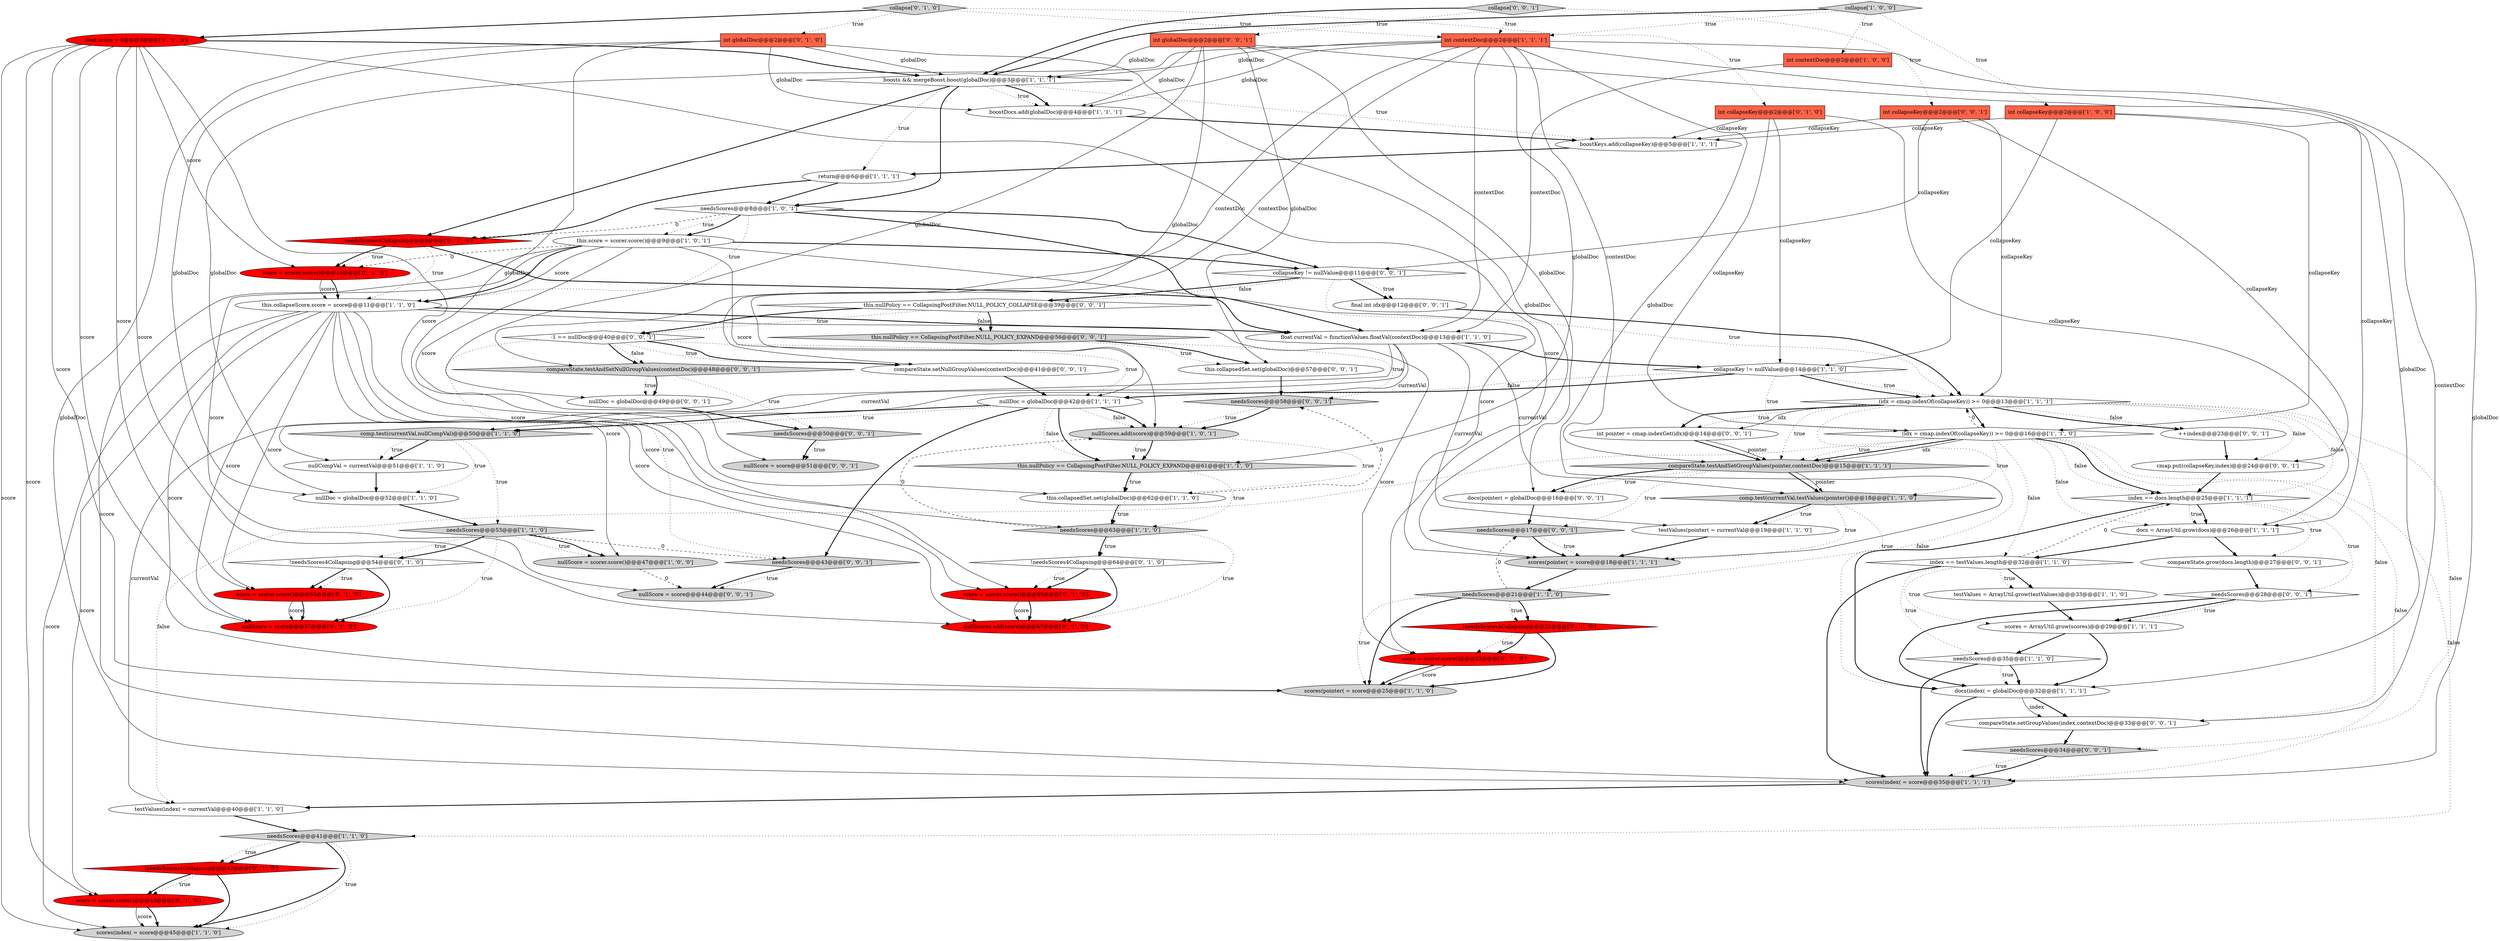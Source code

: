 digraph {
5 [style = filled, label = "this.score = scorer.score()@@@9@@@['1', '0', '1']", fillcolor = white, shape = ellipse image = "AAA0AAABBB1BBB"];
68 [style = filled, label = "collapseKey != nullValue@@@11@@@['0', '0', '1']", fillcolor = white, shape = diamond image = "AAA0AAABBB3BBB"];
63 [style = filled, label = "compareState.testAndSetNullGroupValues(contextDoc)@@@48@@@['0', '0', '1']", fillcolor = lightgray, shape = diamond image = "AAA0AAABBB3BBB"];
54 [style = filled, label = "int globalDoc@@@2@@@['0', '1', '0']", fillcolor = tomato, shape = box image = "AAA0AAABBB2BBB"];
20 [style = filled, label = "scores = ArrayUtil.grow(scores)@@@29@@@['1', '1', '1']", fillcolor = white, shape = ellipse image = "AAA0AAABBB1BBB"];
76 [style = filled, label = "++index@@@23@@@['0', '0', '1']", fillcolor = white, shape = ellipse image = "AAA0AAABBB3BBB"];
26 [style = filled, label = "scores(index( = score@@@35@@@['1', '1', '1']", fillcolor = lightgray, shape = ellipse image = "AAA0AAABBB1BBB"];
41 [style = filled, label = "testValues(pointer( = currentVal@@@19@@@['1', '1', '0']", fillcolor = white, shape = ellipse image = "AAA0AAABBB1BBB"];
19 [style = filled, label = "boosts && mergeBoost.boost(globalDoc)@@@3@@@['1', '1', '1']", fillcolor = white, shape = diamond image = "AAA0AAABBB1BBB"];
57 [style = filled, label = "!needsScores4Collapsing@@@64@@@['0', '1', '0']", fillcolor = white, shape = diamond image = "AAA0AAABBB2BBB"];
60 [style = filled, label = "nullDoc = globalDoc@@@49@@@['0', '0', '1']", fillcolor = white, shape = ellipse image = "AAA0AAABBB3BBB"];
8 [style = filled, label = "int collapseKey@@@2@@@['1', '0', '0']", fillcolor = tomato, shape = box image = "AAA0AAABBB1BBB"];
65 [style = filled, label = "needsScores@@@50@@@['0', '0', '1']", fillcolor = lightgray, shape = diamond image = "AAA0AAABBB3BBB"];
12 [style = filled, label = "nullDoc = globalDoc@@@52@@@['1', '1', '0']", fillcolor = white, shape = ellipse image = "AAA0AAABBB1BBB"];
61 [style = filled, label = "this.collapsedSet.set(globalDoc)@@@57@@@['0', '0', '1']", fillcolor = white, shape = ellipse image = "AAA0AAABBB3BBB"];
52 [style = filled, label = "score = scorer.score()@@@23@@@['0', '1', '0']", fillcolor = red, shape = ellipse image = "AAA1AAABBB2BBB"];
1 [style = filled, label = "nullDoc = globalDoc@@@42@@@['1', '1', '1']", fillcolor = white, shape = ellipse image = "AAA0AAABBB1BBB"];
7 [style = filled, label = "collapseKey != nullValue@@@14@@@['1', '1', '0']", fillcolor = white, shape = diamond image = "AAA0AAABBB1BBB"];
15 [style = filled, label = "int contextDoc@@@2@@@['1', '0', '0']", fillcolor = tomato, shape = box image = "AAA0AAABBB1BBB"];
2 [style = filled, label = "index == testValues.length@@@32@@@['1', '1', '0']", fillcolor = white, shape = diamond image = "AAA0AAABBB1BBB"];
3 [style = filled, label = "comp.test(currentVal,nullCompVal)@@@50@@@['1', '1', '0']", fillcolor = lightgray, shape = diamond image = "AAA0AAABBB1BBB"];
21 [style = filled, label = "scores(pointer( = score@@@18@@@['1', '1', '1']", fillcolor = lightgray, shape = ellipse image = "AAA0AAABBB1BBB"];
11 [style = filled, label = "scores(index( = score@@@45@@@['1', '1', '0']", fillcolor = lightgray, shape = ellipse image = "AAA0AAABBB1BBB"];
34 [style = filled, label = "docs(index( = globalDoc@@@32@@@['1', '1', '1']", fillcolor = white, shape = ellipse image = "AAA0AAABBB1BBB"];
37 [style = filled, label = "nullScores.add(score)@@@59@@@['1', '0', '1']", fillcolor = lightgray, shape = ellipse image = "AAA0AAABBB1BBB"];
46 [style = filled, label = "nullScores.add(score)@@@67@@@['0', '1', '0']", fillcolor = red, shape = ellipse image = "AAA1AAABBB2BBB"];
78 [style = filled, label = "needsScores@@@28@@@['0', '0', '1']", fillcolor = white, shape = diamond image = "AAA0AAABBB3BBB"];
62 [style = filled, label = "this.nullPolicy == CollapsingPostFilter.NULL_POLICY_EXPAND@@@56@@@['0', '0', '1']", fillcolor = lightgray, shape = diamond image = "AAA0AAABBB3BBB"];
79 [style = filled, label = "nullScore = score@@@44@@@['0', '0', '1']", fillcolor = lightgray, shape = ellipse image = "AAA0AAABBB3BBB"];
39 [style = filled, label = "(idx = cmap.indexOf(collapseKey)) >= 0@@@13@@@['1', '1', '1']", fillcolor = white, shape = diamond image = "AAA0AAABBB1BBB"];
83 [style = filled, label = "needsScores@@@58@@@['0', '0', '1']", fillcolor = lightgray, shape = diamond image = "AAA0AAABBB3BBB"];
42 [style = filled, label = "score = scorer.score()@@@65@@@['0', '1', '0']", fillcolor = red, shape = ellipse image = "AAA1AAABBB2BBB"];
25 [style = filled, label = "boostKeys.add(collapseKey)@@@5@@@['1', '1', '1']", fillcolor = white, shape = ellipse image = "AAA0AAABBB1BBB"];
51 [style = filled, label = "needsScores4Collapsing@@@9@@@['0', '1', '0']", fillcolor = red, shape = diamond image = "AAA1AAABBB2BBB"];
0 [style = filled, label = "needsScores@@@53@@@['1', '1', '0']", fillcolor = lightgray, shape = diamond image = "AAA0AAABBB1BBB"];
72 [style = filled, label = "-1 == nullDoc@@@40@@@['0', '0', '1']", fillcolor = white, shape = diamond image = "AAA0AAABBB3BBB"];
64 [style = filled, label = "needsScores@@@17@@@['0', '0', '1']", fillcolor = lightgray, shape = diamond image = "AAA0AAABBB3BBB"];
48 [style = filled, label = "score = scorer.score()@@@10@@@['0', '1', '0']", fillcolor = red, shape = ellipse image = "AAA1AAABBB2BBB"];
82 [style = filled, label = "nullScore = score@@@51@@@['0', '0', '1']", fillcolor = lightgray, shape = ellipse image = "AAA0AAABBB3BBB"];
10 [style = filled, label = "docs = ArrayUtil.grow(docs)@@@26@@@['1', '1', '1']", fillcolor = white, shape = ellipse image = "AAA0AAABBB1BBB"];
18 [style = filled, label = "int contextDoc@@@2@@@['1', '1', '1']", fillcolor = tomato, shape = box image = "AAA0AAABBB1BBB"];
43 [style = filled, label = "score = scorer.score()@@@43@@@['0', '1', '0']", fillcolor = red, shape = ellipse image = "AAA1AAABBB2BBB"];
73 [style = filled, label = "int collapseKey@@@2@@@['0', '0', '1']", fillcolor = tomato, shape = box image = "AAA0AAABBB3BBB"];
45 [style = filled, label = "!needsScores4Collapsing@@@54@@@['0', '1', '0']", fillcolor = white, shape = diamond image = "AAA0AAABBB2BBB"];
49 [style = filled, label = "int collapseKey@@@2@@@['0', '1', '0']", fillcolor = tomato, shape = box image = "AAA0AAABBB2BBB"];
29 [style = filled, label = "float currentVal = functionValues.floatVal(contextDoc)@@@13@@@['1', '1', '0']", fillcolor = white, shape = ellipse image = "AAA0AAABBB1BBB"];
32 [style = filled, label = "comp.test(currentVal,testValues(pointer()@@@18@@@['1', '1', '0']", fillcolor = lightgray, shape = diamond image = "AAA0AAABBB1BBB"];
58 [style = filled, label = "docs(pointer( = globalDoc@@@16@@@['0', '0', '1']", fillcolor = white, shape = ellipse image = "AAA0AAABBB3BBB"];
44 [style = filled, label = "collapse['0', '1', '0']", fillcolor = lightgray, shape = diamond image = "AAA0AAABBB2BBB"];
70 [style = filled, label = "compareState.setNullGroupValues(contextDoc)@@@41@@@['0', '0', '1']", fillcolor = white, shape = ellipse image = "AAA0AAABBB3BBB"];
81 [style = filled, label = "cmap.put(collapseKey,index)@@@24@@@['0', '0', '1']", fillcolor = white, shape = ellipse image = "AAA0AAABBB3BBB"];
35 [style = filled, label = "compareState.testAndSetGroupValues(pointer,contextDoc)@@@15@@@['1', '1', '1']", fillcolor = lightgray, shape = diamond image = "AAA0AAABBB1BBB"];
53 [style = filled, label = "nullScore = score@@@57@@@['0', '1', '0']", fillcolor = red, shape = ellipse image = "AAA1AAABBB2BBB"];
6 [style = filled, label = "this.collapseScore.score = score@@@11@@@['1', '1', '0']", fillcolor = white, shape = ellipse image = "AAA0AAABBB1BBB"];
66 [style = filled, label = "final int idx@@@12@@@['0', '0', '1']", fillcolor = white, shape = ellipse image = "AAA0AAABBB3BBB"];
69 [style = filled, label = "collapse['0', '0', '1']", fillcolor = lightgray, shape = diamond image = "AAA0AAABBB3BBB"];
9 [style = filled, label = "needsScores@@@35@@@['1', '1', '0']", fillcolor = white, shape = diamond image = "AAA0AAABBB1BBB"];
80 [style = filled, label = "compareState.setGroupValues(index,contextDoc)@@@33@@@['0', '0', '1']", fillcolor = white, shape = ellipse image = "AAA0AAABBB3BBB"];
31 [style = filled, label = "nullCompVal = currentVal@@@51@@@['1', '1', '0']", fillcolor = white, shape = ellipse image = "AAA0AAABBB1BBB"];
22 [style = filled, label = "nullScore = scorer.score()@@@47@@@['1', '0', '0']", fillcolor = lightgray, shape = ellipse image = "AAA0AAABBB1BBB"];
16 [style = filled, label = "needsScores@@@8@@@['1', '0', '1']", fillcolor = white, shape = diamond image = "AAA0AAABBB1BBB"];
71 [style = filled, label = "int pointer = cmap.indexGet(idx)@@@14@@@['0', '0', '1']", fillcolor = white, shape = ellipse image = "AAA0AAABBB3BBB"];
74 [style = filled, label = "this.nullPolicy == CollapsingPostFilter.NULL_POLICY_COLLAPSE@@@39@@@['0', '0', '1']", fillcolor = white, shape = diamond image = "AAA0AAABBB3BBB"];
67 [style = filled, label = "needsScores@@@34@@@['0', '0', '1']", fillcolor = lightgray, shape = diamond image = "AAA0AAABBB3BBB"];
55 [style = filled, label = "score = scorer.score()@@@55@@@['0', '1', '0']", fillcolor = red, shape = ellipse image = "AAA1AAABBB2BBB"];
27 [style = filled, label = "collapse['1', '0', '0']", fillcolor = lightgray, shape = diamond image = "AAA0AAABBB1BBB"];
33 [style = filled, label = "index == docs.length@@@25@@@['1', '1', '1']", fillcolor = white, shape = diamond image = "AAA0AAABBB1BBB"];
30 [style = filled, label = "this.nullPolicy == CollapsingPostFilter.NULL_POLICY_EXPAND@@@61@@@['1', '1', '0']", fillcolor = lightgray, shape = diamond image = "AAA0AAABBB1BBB"];
23 [style = filled, label = "needsScores@@@41@@@['1', '1', '0']", fillcolor = lightgray, shape = diamond image = "AAA0AAABBB1BBB"];
36 [style = filled, label = "(idx = cmap.indexOf(collapseKey)) >= 0@@@16@@@['1', '1', '0']", fillcolor = white, shape = diamond image = "AAA0AAABBB1BBB"];
50 [style = filled, label = "float score = 0@@@3@@@['0', '1', '0']", fillcolor = red, shape = ellipse image = "AAA1AAABBB2BBB"];
75 [style = filled, label = "compareState.grow(docs.length)@@@27@@@['0', '0', '1']", fillcolor = white, shape = ellipse image = "AAA0AAABBB3BBB"];
14 [style = filled, label = "testValues(index( = currentVal@@@40@@@['1', '1', '0']", fillcolor = white, shape = ellipse image = "AAA0AAABBB1BBB"];
56 [style = filled, label = "!needsScores4Collapsing@@@42@@@['0', '1', '0']", fillcolor = red, shape = diamond image = "AAA1AAABBB2BBB"];
28 [style = filled, label = "needsScores@@@21@@@['1', '1', '0']", fillcolor = lightgray, shape = diamond image = "AAA0AAABBB1BBB"];
13 [style = filled, label = "return@@@6@@@['1', '1', '1']", fillcolor = white, shape = ellipse image = "AAA0AAABBB1BBB"];
24 [style = filled, label = "this.collapsedSet.set(globalDoc)@@@62@@@['1', '1', '0']", fillcolor = white, shape = ellipse image = "AAA0AAABBB1BBB"];
17 [style = filled, label = "scores(pointer( = score@@@25@@@['1', '1', '0']", fillcolor = lightgray, shape = ellipse image = "AAA0AAABBB1BBB"];
40 [style = filled, label = "boostDocs.add(globalDoc)@@@4@@@['1', '1', '1']", fillcolor = white, shape = ellipse image = "AAA0AAABBB1BBB"];
77 [style = filled, label = "needsScores@@@43@@@['0', '0', '1']", fillcolor = lightgray, shape = diamond image = "AAA0AAABBB3BBB"];
47 [style = filled, label = "!needsScores4Collapsing@@@22@@@['0', '1', '0']", fillcolor = red, shape = diamond image = "AAA1AAABBB2BBB"];
4 [style = filled, label = "needsScores@@@63@@@['1', '1', '0']", fillcolor = lightgray, shape = diamond image = "AAA0AAABBB1BBB"];
38 [style = filled, label = "testValues = ArrayUtil.grow(testValues)@@@33@@@['1', '1', '0']", fillcolor = white, shape = ellipse image = "AAA0AAABBB1BBB"];
59 [style = filled, label = "int globalDoc@@@2@@@['0', '0', '1']", fillcolor = tomato, shape = box image = "AAA0AAABBB3BBB"];
19->40 [style = dotted, label="true"];
83->37 [style = dotted, label="true"];
18->80 [style = solid, label="contextDoc"];
6->43 [style = solid, label="score"];
32->28 [style = dotted, label="true"];
18->63 [style = solid, label="contextDoc"];
2->26 [style = bold, label=""];
6->55 [style = solid, label="score"];
64->21 [style = bold, label=""];
55->53 [style = solid, label="score"];
20->9 [style = bold, label=""];
18->12 [style = solid, label="globalDoc"];
7->36 [style = dotted, label="true"];
74->72 [style = bold, label=""];
74->62 [style = dotted, label="false"];
24->4 [style = dotted, label="true"];
5->68 [style = bold, label=""];
62->61 [style = bold, label=""];
68->66 [style = bold, label=""];
40->25 [style = bold, label=""];
73->68 [style = solid, label="collapseKey"];
18->35 [style = solid, label="contextDoc"];
51->48 [style = dotted, label="true"];
33->78 [style = dotted, label="true"];
44->49 [style = dotted, label="true"];
56->43 [style = dotted, label="true"];
36->10 [style = dotted, label="false"];
50->53 [style = solid, label="score"];
69->19 [style = bold, label=""];
50->11 [style = solid, label="score"];
27->15 [style = dotted, label="true"];
7->39 [style = dotted, label="true"];
1->30 [style = bold, label=""];
36->33 [style = bold, label=""];
63->65 [style = dotted, label="true"];
59->61 [style = solid, label="globalDoc"];
49->36 [style = solid, label="collapseKey"];
6->29 [style = bold, label=""];
1->30 [style = dotted, label="false"];
65->82 [style = dotted, label="true"];
21->28 [style = bold, label=""];
1->3 [style = dotted, label="true"];
22->79 [style = dashed, label="0"];
9->26 [style = bold, label=""];
47->52 [style = dotted, label="true"];
13->51 [style = bold, label=""];
34->80 [style = bold, label=""];
51->48 [style = bold, label=""];
54->24 [style = solid, label="globalDoc"];
59->60 [style = solid, label="globalDoc"];
10->75 [style = bold, label=""];
18->30 [style = solid, label="globalDoc"];
29->3 [style = solid, label="currentVal"];
34->26 [style = bold, label=""];
78->20 [style = bold, label=""];
16->6 [style = dotted, label="true"];
15->29 [style = solid, label="contextDoc"];
64->21 [style = dotted, label="true"];
68->74 [style = bold, label=""];
16->5 [style = dotted, label="true"];
5->79 [style = solid, label="score"];
3->0 [style = dotted, label="true"];
76->81 [style = bold, label=""];
54->40 [style = solid, label="globalDoc"];
60->65 [style = bold, label=""];
35->64 [style = dotted, label="true"];
27->19 [style = bold, label=""];
4->57 [style = dotted, label="true"];
7->1 [style = dotted, label="false"];
27->18 [style = dotted, label="true"];
75->78 [style = bold, label=""];
18->19 [style = solid, label="globalDoc"];
49->25 [style = solid, label="collapseKey"];
57->46 [style = bold, label=""];
56->43 [style = bold, label=""];
78->20 [style = dotted, label="true"];
2->20 [style = dotted, label="true"];
39->35 [style = dotted, label="true"];
50->52 [style = solid, label="score"];
0->77 [style = dashed, label="0"];
39->67 [style = dotted, label="false"];
0->45 [style = dotted, label="true"];
73->39 [style = solid, label="collapseKey"];
39->34 [style = dotted, label="false"];
7->1 [style = bold, label=""];
67->26 [style = dotted, label="true"];
50->19 [style = bold, label=""];
42->46 [style = bold, label=""];
1->37 [style = dotted, label="false"];
20->34 [style = bold, label=""];
41->21 [style = bold, label=""];
62->83 [style = dotted, label="true"];
16->29 [style = bold, label=""];
48->6 [style = solid, label="score"];
61->83 [style = bold, label=""];
26->14 [style = bold, label=""];
69->73 [style = dotted, label="true"];
5->26 [style = solid, label="score"];
54->12 [style = solid, label="globalDoc"];
36->26 [style = dotted, label="false"];
62->61 [style = dotted, label="true"];
44->50 [style = bold, label=""];
27->8 [style = dotted, label="true"];
71->35 [style = bold, label=""];
8->7 [style = solid, label="collapseKey"];
28->17 [style = dotted, label="true"];
67->26 [style = bold, label=""];
8->36 [style = solid, label="collapseKey"];
50->43 [style = solid, label="score"];
13->16 [style = bold, label=""];
68->66 [style = dotted, label="true"];
42->46 [style = solid, label="score"];
5->37 [style = solid, label="score"];
43->11 [style = bold, label=""];
16->51 [style = dashed, label="0"];
50->55 [style = solid, label="score"];
29->41 [style = solid, label="currentVal"];
6->11 [style = solid, label="score"];
72->77 [style = dotted, label="true"];
18->21 [style = solid, label="globalDoc"];
69->18 [style = dotted, label="true"];
34->80 [style = solid, label="index"];
5->6 [style = bold, label=""];
83->37 [style = bold, label=""];
49->10 [style = solid, label="collapseKey"];
24->83 [style = dashed, label="0"];
6->46 [style = solid, label="score"];
50->48 [style = solid, label="score"];
18->26 [style = solid, label="globalDoc"];
44->18 [style = dotted, label="true"];
29->32 [style = solid, label="currentVal"];
10->2 [style = bold, label=""];
2->33 [style = dashed, label="0"];
18->29 [style = solid, label="contextDoc"];
36->35 [style = bold, label=""];
57->42 [style = dotted, label="true"];
6->42 [style = solid, label="score"];
0->53 [style = dotted, label="true"];
33->10 [style = dotted, label="true"];
5->21 [style = solid, label="score"];
36->39 [style = dashed, label="0"];
56->11 [style = bold, label=""];
59->1 [style = solid, label="globalDoc"];
39->76 [style = dotted, label="false"];
38->20 [style = bold, label=""];
30->24 [style = bold, label=""];
54->19 [style = solid, label="globalDoc"];
59->40 [style = solid, label="globalDoc"];
39->81 [style = dotted, label="false"];
59->58 [style = solid, label="globalDoc"];
45->55 [style = bold, label=""];
0->45 [style = bold, label=""];
4->57 [style = bold, label=""];
37->30 [style = bold, label=""];
28->47 [style = bold, label=""];
66->39 [style = bold, label=""];
50->46 [style = solid, label="score"];
43->11 [style = solid, label="score"];
1->3 [style = bold, label=""];
35->32 [style = bold, label=""];
30->4 [style = dotted, label="true"];
36->32 [style = dotted, label="true"];
18->70 [style = solid, label="contextDoc"];
45->53 [style = bold, label=""];
48->6 [style = bold, label=""];
31->12 [style = bold, label=""];
54->26 [style = solid, label="globalDoc"];
16->68 [style = bold, label=""];
35->58 [style = dotted, label="true"];
63->60 [style = dotted, label="true"];
19->16 [style = bold, label=""];
77->79 [style = dotted, label="true"];
6->52 [style = solid, label="score"];
51->29 [style = bold, label=""];
73->81 [style = solid, label="collapseKey"];
6->4 [style = solid, label="score"];
63->60 [style = bold, label=""];
2->9 [style = dotted, label="true"];
74->62 [style = bold, label=""];
74->72 [style = dotted, label="true"];
14->23 [style = bold, label=""];
72->63 [style = bold, label=""];
4->46 [style = dotted, label="true"];
7->39 [style = bold, label=""];
1->77 [style = bold, label=""];
36->35 [style = solid, label="idx"];
54->21 [style = solid, label="globalDoc"];
72->70 [style = dotted, label="true"];
80->67 [style = bold, label=""];
35->58 [style = bold, label=""];
16->5 [style = bold, label=""];
49->7 [style = solid, label="collapseKey"];
28->17 [style = bold, label=""];
36->33 [style = dotted, label="false"];
32->41 [style = bold, label=""];
6->22 [style = solid, label="score"];
35->32 [style = solid, label="pointer"];
36->14 [style = dotted, label="false"];
19->40 [style = bold, label=""];
23->11 [style = bold, label=""];
19->51 [style = bold, label=""];
47->52 [style = bold, label=""];
4->37 [style = dashed, label="0"];
72->63 [style = dotted, label="false"];
71->35 [style = solid, label="pointer"];
78->34 [style = bold, label=""];
50->42 [style = solid, label="score"];
1->37 [style = bold, label=""];
51->6 [style = dotted, label="true"];
58->64 [style = bold, label=""];
70->1 [style = bold, label=""];
52->17 [style = solid, label="score"];
23->56 [style = bold, label=""];
59->34 [style = solid, label="globalDoc"];
19->25 [style = dotted, label="true"];
44->54 [style = dotted, label="true"];
8->10 [style = solid, label="collapseKey"];
32->21 [style = dotted, label="true"];
57->42 [style = bold, label=""];
32->41 [style = dotted, label="true"];
28->47 [style = dotted, label="true"];
30->24 [style = dotted, label="true"];
68->39 [style = dotted, label="true"];
72->1 [style = dotted, label="true"];
25->13 [style = bold, label=""];
3->31 [style = bold, label=""];
39->71 [style = bold, label=""];
72->70 [style = bold, label=""];
37->24 [style = dotted, label="true"];
9->34 [style = bold, label=""];
69->59 [style = dotted, label="true"];
29->14 [style = solid, label="currentVal"];
5->6 [style = solid, label="score"];
59->19 [style = solid, label="globalDoc"];
19->13 [style = dotted, label="true"];
33->10 [style = bold, label=""];
39->33 [style = dotted, label="false"];
8->25 [style = solid, label="collapseKey"];
39->80 [style = dotted, label="false"];
12->0 [style = bold, label=""];
39->71 [style = dotted, label="true"];
52->17 [style = bold, label=""];
37->30 [style = dotted, label="true"];
77->79 [style = bold, label=""];
0->22 [style = dotted, label="true"];
36->23 [style = dotted, label="false"];
2->38 [style = bold, label=""];
73->25 [style = solid, label="collapseKey"];
24->4 [style = bold, label=""];
5->48 [style = dashed, label="0"];
18->40 [style = solid, label="globalDoc"];
9->34 [style = dotted, label="true"];
29->31 [style = solid, label="currentVal"];
3->12 [style = dotted, label="true"];
50->17 [style = solid, label="score"];
0->22 [style = bold, label=""];
68->74 [style = dotted, label="false"];
55->53 [style = bold, label=""];
45->55 [style = dotted, label="true"];
6->17 [style = solid, label="score"];
6->53 [style = solid, label="score"];
3->31 [style = dotted, label="true"];
29->7 [style = bold, label=""];
36->2 [style = dotted, label="false"];
23->56 [style = dotted, label="true"];
2->38 [style = dotted, label="true"];
36->35 [style = dotted, label="true"];
47->17 [style = bold, label=""];
5->82 [style = solid, label="score"];
39->76 [style = bold, label=""];
81->33 [style = bold, label=""];
65->82 [style = bold, label=""];
28->64 [style = dashed, label="0"];
39->36 [style = bold, label=""];
33->34 [style = bold, label=""];
33->75 [style = dotted, label="true"];
39->71 [style = solid, label="idx"];
23->11 [style = dotted, label="true"];
}
